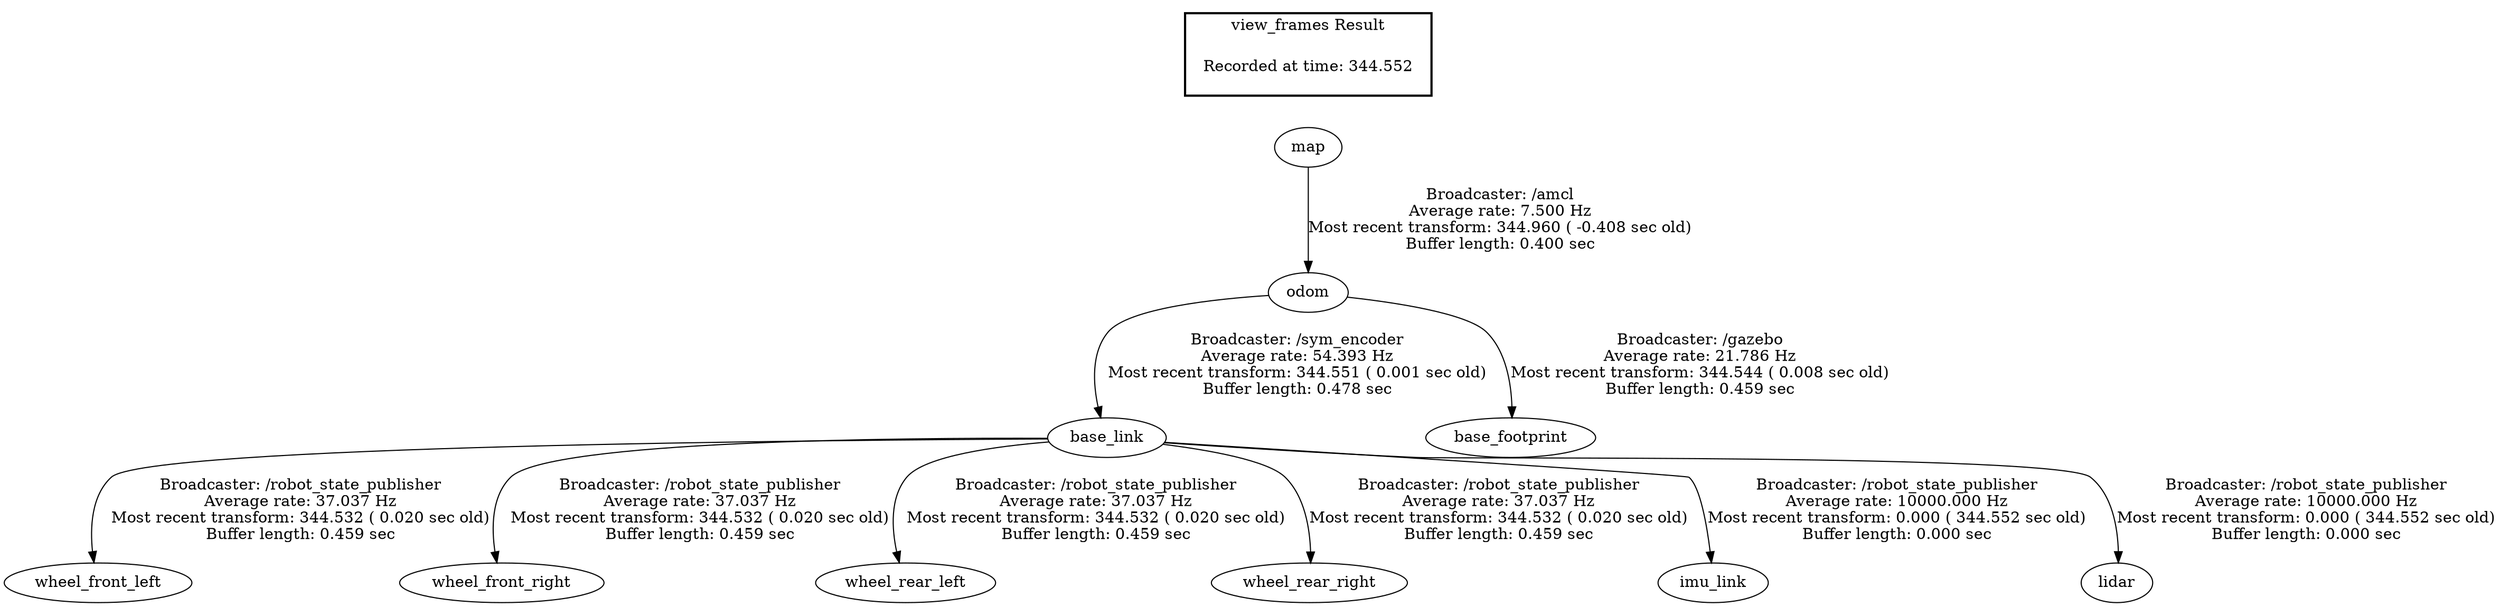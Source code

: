 digraph G {
"map" -> "odom"[label="Broadcaster: /amcl\nAverage rate: 7.500 Hz\nMost recent transform: 344.960 ( -0.408 sec old)\nBuffer length: 0.400 sec\n"];
"base_link" -> "wheel_front_left"[label="Broadcaster: /robot_state_publisher\nAverage rate: 37.037 Hz\nMost recent transform: 344.532 ( 0.020 sec old)\nBuffer length: 0.459 sec\n"];
"odom" -> "base_link"[label="Broadcaster: /sym_encoder\nAverage rate: 54.393 Hz\nMost recent transform: 344.551 ( 0.001 sec old)\nBuffer length: 0.478 sec\n"];
"base_link" -> "wheel_front_right"[label="Broadcaster: /robot_state_publisher\nAverage rate: 37.037 Hz\nMost recent transform: 344.532 ( 0.020 sec old)\nBuffer length: 0.459 sec\n"];
"base_link" -> "wheel_rear_left"[label="Broadcaster: /robot_state_publisher\nAverage rate: 37.037 Hz\nMost recent transform: 344.532 ( 0.020 sec old)\nBuffer length: 0.459 sec\n"];
"base_link" -> "wheel_rear_right"[label="Broadcaster: /robot_state_publisher\nAverage rate: 37.037 Hz\nMost recent transform: 344.532 ( 0.020 sec old)\nBuffer length: 0.459 sec\n"];
"odom" -> "base_footprint"[label="Broadcaster: /gazebo\nAverage rate: 21.786 Hz\nMost recent transform: 344.544 ( 0.008 sec old)\nBuffer length: 0.459 sec\n"];
"base_link" -> "imu_link"[label="Broadcaster: /robot_state_publisher\nAverage rate: 10000.000 Hz\nMost recent transform: 0.000 ( 344.552 sec old)\nBuffer length: 0.000 sec\n"];
"base_link" -> "lidar"[label="Broadcaster: /robot_state_publisher\nAverage rate: 10000.000 Hz\nMost recent transform: 0.000 ( 344.552 sec old)\nBuffer length: 0.000 sec\n"];
edge [style=invis];
 subgraph cluster_legend { style=bold; color=black; label ="view_frames Result";
"Recorded at time: 344.552"[ shape=plaintext ] ;
 }->"map";
}